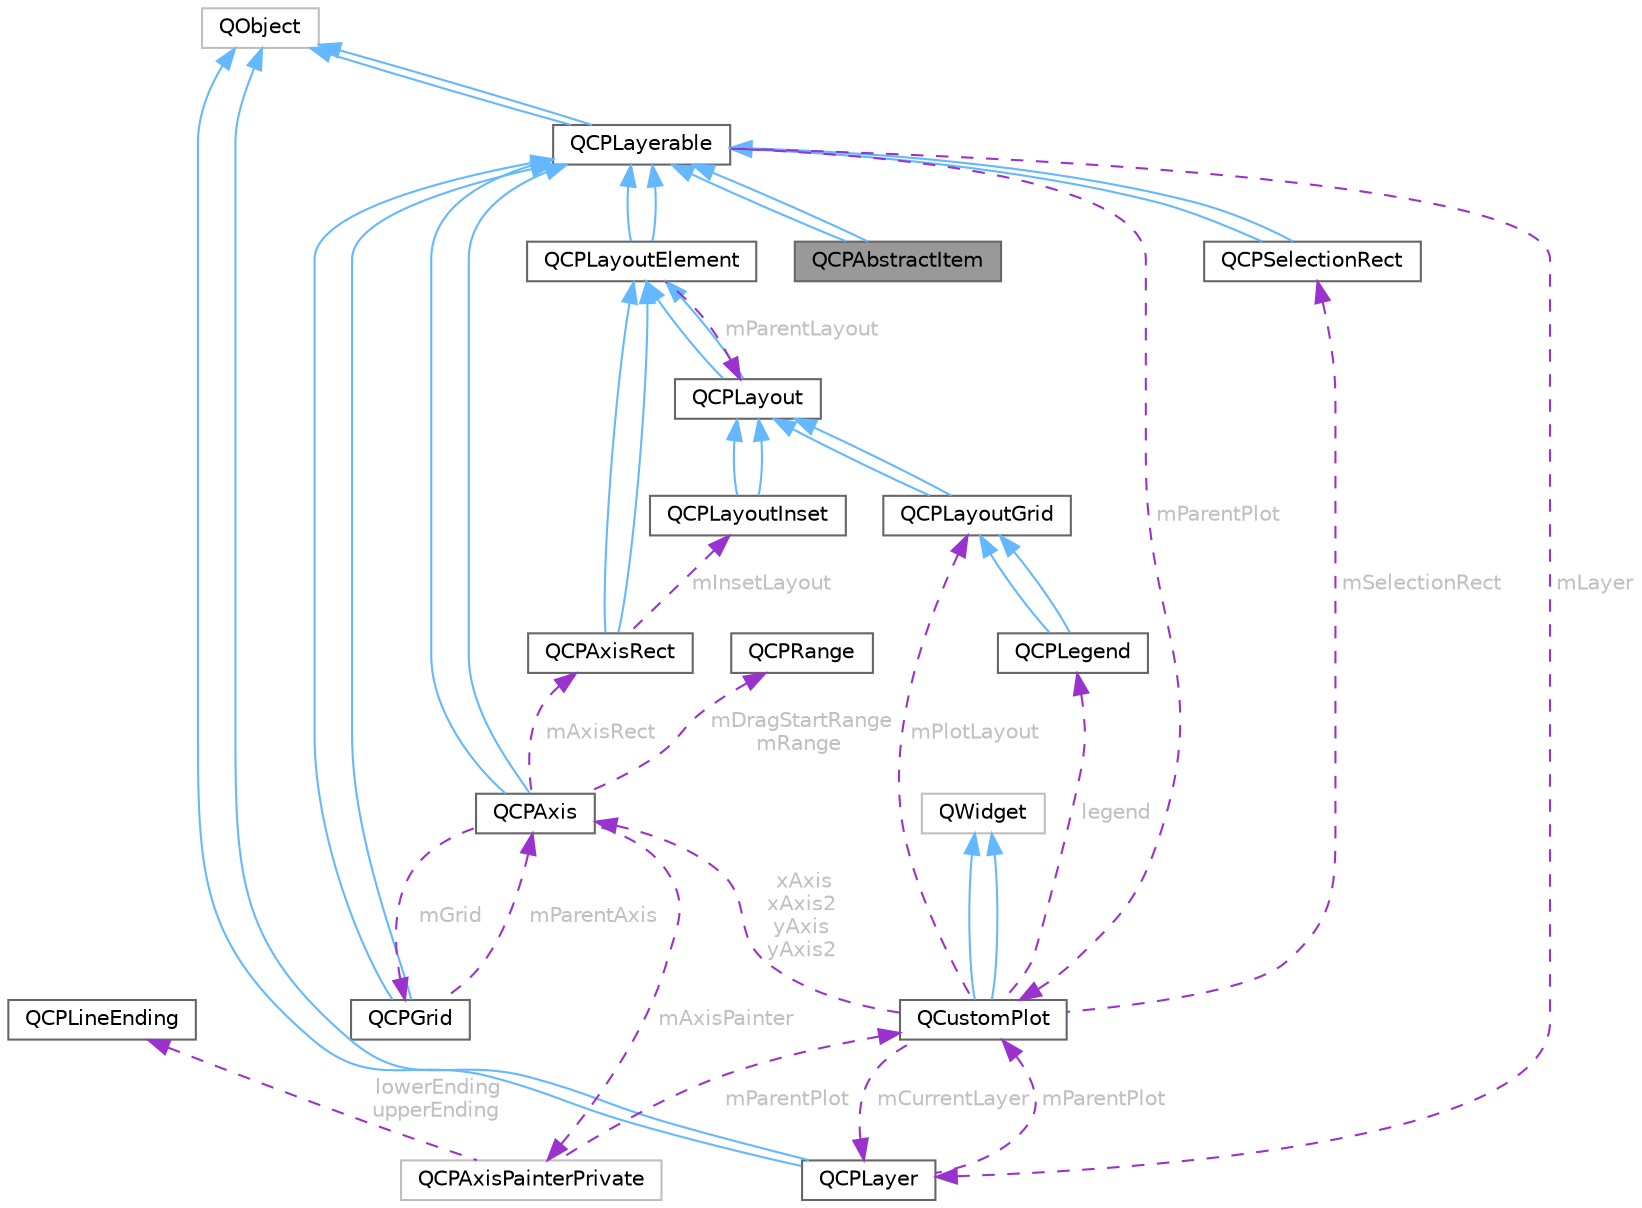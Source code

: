 digraph "QCPAbstractItem"
{
 // LATEX_PDF_SIZE
  bgcolor="transparent";
  edge [fontname=Helvetica,fontsize=10,labelfontname=Helvetica,labelfontsize=10];
  node [fontname=Helvetica,fontsize=10,shape=box,height=0.2,width=0.4];
  Node1 [id="Node000001",label="QCPAbstractItem",height=0.2,width=0.4,color="gray40", fillcolor="grey60", style="filled", fontcolor="black",tooltip="The abstract base class for all items in a plot."];
  Node2 -> Node1 [id="edge1_Node000001_Node000002",dir="back",color="steelblue1",style="solid",tooltip=" "];
  Node2 [id="Node000002",label="QCPLayerable",height=0.2,width=0.4,color="gray40", fillcolor="white", style="filled",URL="$class_q_c_p_layerable.html",tooltip="Base class for all drawable objects."];
  Node3 -> Node2 [id="edge2_Node000002_Node000003",dir="back",color="steelblue1",style="solid",tooltip=" "];
  Node3 [id="Node000003",label="QObject",height=0.2,width=0.4,color="grey75", fillcolor="white", style="filled",tooltip=" "];
  Node3 -> Node2 [id="edge3_Node000002_Node000003",dir="back",color="steelblue1",style="solid",tooltip=" "];
  Node4 -> Node2 [id="edge4_Node000002_Node000004",dir="back",color="darkorchid3",style="dashed",tooltip=" ",label=" mParentPlot",fontcolor="grey" ];
  Node4 [id="Node000004",label="QCustomPlot",height=0.2,width=0.4,color="gray40", fillcolor="white", style="filled",URL="$class_q_custom_plot.html",tooltip="The central class of the library. This is the QWidget which displays the plot and interacts with the ..."];
  Node5 -> Node4 [id="edge5_Node000004_Node000005",dir="back",color="steelblue1",style="solid",tooltip=" "];
  Node5 [id="Node000005",label="QWidget",height=0.2,width=0.4,color="grey75", fillcolor="white", style="filled",tooltip=" "];
  Node5 -> Node4 [id="edge6_Node000004_Node000005",dir="back",color="steelblue1",style="solid",tooltip=" "];
  Node6 -> Node4 [id="edge7_Node000004_Node000006",dir="back",color="darkorchid3",style="dashed",tooltip=" ",label=" xAxis\nxAxis2\nyAxis\nyAxis2",fontcolor="grey" ];
  Node6 [id="Node000006",label="QCPAxis",height=0.2,width=0.4,color="gray40", fillcolor="white", style="filled",URL="$class_q_c_p_axis.html",tooltip="Manages a single axis inside a QCustomPlot."];
  Node2 -> Node6 [id="edge8_Node000006_Node000002",dir="back",color="steelblue1",style="solid",tooltip=" "];
  Node2 -> Node6 [id="edge9_Node000006_Node000002",dir="back",color="steelblue1",style="solid",tooltip=" "];
  Node7 -> Node6 [id="edge10_Node000006_Node000007",dir="back",color="darkorchid3",style="dashed",tooltip=" ",label=" mAxisRect",fontcolor="grey" ];
  Node7 [id="Node000007",label="QCPAxisRect",height=0.2,width=0.4,color="gray40", fillcolor="white", style="filled",URL="$class_q_c_p_axis_rect.html",tooltip="Holds multiple axes and arranges them in a rectangular shape."];
  Node8 -> Node7 [id="edge11_Node000007_Node000008",dir="back",color="steelblue1",style="solid",tooltip=" "];
  Node8 [id="Node000008",label="QCPLayoutElement",height=0.2,width=0.4,color="gray40", fillcolor="white", style="filled",URL="$class_q_c_p_layout_element.html",tooltip="The abstract base class for all objects that form the layout system."];
  Node2 -> Node8 [id="edge12_Node000008_Node000002",dir="back",color="steelblue1",style="solid",tooltip=" "];
  Node2 -> Node8 [id="edge13_Node000008_Node000002",dir="back",color="steelblue1",style="solid",tooltip=" "];
  Node9 -> Node8 [id="edge14_Node000008_Node000009",dir="back",color="darkorchid3",style="dashed",tooltip=" ",label=" mParentLayout",fontcolor="grey" ];
  Node9 [id="Node000009",label="QCPLayout",height=0.2,width=0.4,color="gray40", fillcolor="white", style="filled",URL="$class_q_c_p_layout.html",tooltip="The abstract base class for layouts."];
  Node8 -> Node9 [id="edge15_Node000009_Node000008",dir="back",color="steelblue1",style="solid",tooltip=" "];
  Node8 -> Node9 [id="edge16_Node000009_Node000008",dir="back",color="steelblue1",style="solid",tooltip=" "];
  Node8 -> Node7 [id="edge17_Node000007_Node000008",dir="back",color="steelblue1",style="solid",tooltip=" "];
  Node10 -> Node7 [id="edge18_Node000007_Node000010",dir="back",color="darkorchid3",style="dashed",tooltip=" ",label=" mInsetLayout",fontcolor="grey" ];
  Node10 [id="Node000010",label="QCPLayoutInset",height=0.2,width=0.4,color="gray40", fillcolor="white", style="filled",URL="$class_q_c_p_layout_inset.html",tooltip="A layout that places child elements aligned to the border or arbitrarily positioned."];
  Node9 -> Node10 [id="edge19_Node000010_Node000009",dir="back",color="steelblue1",style="solid",tooltip=" "];
  Node9 -> Node10 [id="edge20_Node000010_Node000009",dir="back",color="steelblue1",style="solid",tooltip=" "];
  Node11 -> Node6 [id="edge21_Node000006_Node000011",dir="back",color="darkorchid3",style="dashed",tooltip=" ",label=" mDragStartRange\nmRange",fontcolor="grey" ];
  Node11 [id="Node000011",label="QCPRange",height=0.2,width=0.4,color="gray40", fillcolor="white", style="filled",URL="$class_q_c_p_range.html",tooltip="Represents the range an axis is encompassing."];
  Node12 -> Node6 [id="edge22_Node000006_Node000012",dir="back",color="darkorchid3",style="dashed",tooltip=" ",label=" mGrid",fontcolor="grey" ];
  Node12 [id="Node000012",label="QCPGrid",height=0.2,width=0.4,color="gray40", fillcolor="white", style="filled",URL="$class_q_c_p_grid.html",tooltip="Responsible for drawing the grid of a QCPAxis."];
  Node2 -> Node12 [id="edge23_Node000012_Node000002",dir="back",color="steelblue1",style="solid",tooltip=" "];
  Node2 -> Node12 [id="edge24_Node000012_Node000002",dir="back",color="steelblue1",style="solid",tooltip=" "];
  Node6 -> Node12 [id="edge25_Node000012_Node000006",dir="back",color="darkorchid3",style="dashed",tooltip=" ",label=" mParentAxis",fontcolor="grey" ];
  Node13 -> Node6 [id="edge26_Node000006_Node000013",dir="back",color="darkorchid3",style="dashed",tooltip=" ",label=" mAxisPainter",fontcolor="grey" ];
  Node13 [id="Node000013",label="QCPAxisPainterPrivate",height=0.2,width=0.4,color="grey75", fillcolor="white", style="filled",URL="$class_q_c_p_axis_painter_private.html",tooltip=" "];
  Node14 -> Node13 [id="edge27_Node000013_Node000014",dir="back",color="darkorchid3",style="dashed",tooltip=" ",label=" lowerEnding\nupperEnding",fontcolor="grey" ];
  Node14 [id="Node000014",label="QCPLineEnding",height=0.2,width=0.4,color="gray40", fillcolor="white", style="filled",URL="$class_q_c_p_line_ending.html",tooltip="Handles the different ending decorations for line-like items."];
  Node4 -> Node13 [id="edge28_Node000013_Node000004",dir="back",color="darkorchid3",style="dashed",tooltip=" ",label=" mParentPlot",fontcolor="grey" ];
  Node15 -> Node4 [id="edge29_Node000004_Node000015",dir="back",color="darkorchid3",style="dashed",tooltip=" ",label=" legend",fontcolor="grey" ];
  Node15 [id="Node000015",label="QCPLegend",height=0.2,width=0.4,color="gray40", fillcolor="white", style="filled",URL="$class_q_c_p_legend.html",tooltip="Manages a legend inside a QCustomPlot."];
  Node16 -> Node15 [id="edge30_Node000015_Node000016",dir="back",color="steelblue1",style="solid",tooltip=" "];
  Node16 [id="Node000016",label="QCPLayoutGrid",height=0.2,width=0.4,color="gray40", fillcolor="white", style="filled",URL="$class_q_c_p_layout_grid.html",tooltip="A layout that arranges child elements in a grid."];
  Node9 -> Node16 [id="edge31_Node000016_Node000009",dir="back",color="steelblue1",style="solid",tooltip=" "];
  Node9 -> Node16 [id="edge32_Node000016_Node000009",dir="back",color="steelblue1",style="solid",tooltip=" "];
  Node16 -> Node15 [id="edge33_Node000015_Node000016",dir="back",color="steelblue1",style="solid",tooltip=" "];
  Node16 -> Node4 [id="edge34_Node000004_Node000016",dir="back",color="darkorchid3",style="dashed",tooltip=" ",label=" mPlotLayout",fontcolor="grey" ];
  Node17 -> Node4 [id="edge35_Node000004_Node000017",dir="back",color="darkorchid3",style="dashed",tooltip=" ",label=" mCurrentLayer",fontcolor="grey" ];
  Node17 [id="Node000017",label="QCPLayer",height=0.2,width=0.4,color="gray40", fillcolor="white", style="filled",URL="$class_q_c_p_layer.html",tooltip="A layer that may contain objects, to control the rendering order."];
  Node3 -> Node17 [id="edge36_Node000017_Node000003",dir="back",color="steelblue1",style="solid",tooltip=" "];
  Node3 -> Node17 [id="edge37_Node000017_Node000003",dir="back",color="steelblue1",style="solid",tooltip=" "];
  Node4 -> Node17 [id="edge38_Node000017_Node000004",dir="back",color="darkorchid3",style="dashed",tooltip=" ",label=" mParentPlot",fontcolor="grey" ];
  Node18 -> Node4 [id="edge39_Node000004_Node000018",dir="back",color="darkorchid3",style="dashed",tooltip=" ",label=" mSelectionRect",fontcolor="grey" ];
  Node18 [id="Node000018",label="QCPSelectionRect",height=0.2,width=0.4,color="gray40", fillcolor="white", style="filled",URL="$class_q_c_p_selection_rect.html",tooltip="Provides rect/rubber-band data selection and range zoom interaction."];
  Node2 -> Node18 [id="edge40_Node000018_Node000002",dir="back",color="steelblue1",style="solid",tooltip=" "];
  Node2 -> Node18 [id="edge41_Node000018_Node000002",dir="back",color="steelblue1",style="solid",tooltip=" "];
  Node17 -> Node2 [id="edge42_Node000002_Node000017",dir="back",color="darkorchid3",style="dashed",tooltip=" ",label=" mLayer",fontcolor="grey" ];
  Node2 -> Node1 [id="edge43_Node000001_Node000002",dir="back",color="steelblue1",style="solid",tooltip=" "];
}
